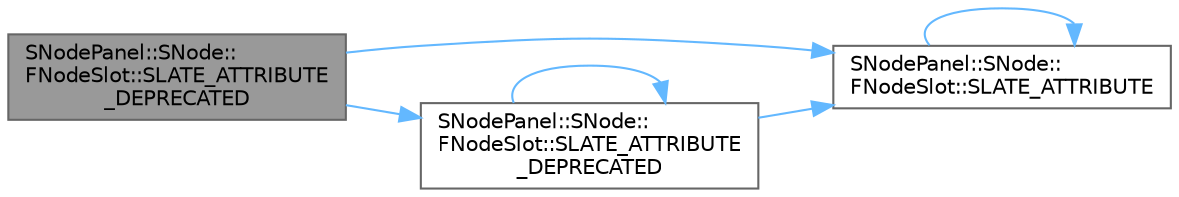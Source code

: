 digraph "SNodePanel::SNode::FNodeSlot::SLATE_ATTRIBUTE_DEPRECATED"
{
 // INTERACTIVE_SVG=YES
 // LATEX_PDF_SIZE
  bgcolor="transparent";
  edge [fontname=Helvetica,fontsize=10,labelfontname=Helvetica,labelfontsize=10];
  node [fontname=Helvetica,fontsize=10,shape=box,height=0.2,width=0.4];
  rankdir="LR";
  Node1 [id="Node000001",label="SNodePanel::SNode::\lFNodeSlot::SLATE_ATTRIBUTE\l_DEPRECATED",height=0.2,width=0.4,color="gray40", fillcolor="grey60", style="filled", fontcolor="black",tooltip=" "];
  Node1 -> Node2 [id="edge1_Node000001_Node000002",color="steelblue1",style="solid",tooltip=" "];
  Node2 [id="Node000002",label="SNodePanel::SNode::\lFNodeSlot::SLATE_ATTRIBUTE",height=0.2,width=0.4,color="grey40", fillcolor="white", style="filled",URL="$d8/d2e/classSNodePanel_1_1SNode_1_1FNodeSlot.html#a80bb988b7a2ceb436014d17903244e45",tooltip=" "];
  Node2 -> Node2 [id="edge2_Node000002_Node000002",color="steelblue1",style="solid",tooltip=" "];
  Node1 -> Node3 [id="edge3_Node000001_Node000003",color="steelblue1",style="solid",tooltip=" "];
  Node3 [id="Node000003",label="SNodePanel::SNode::\lFNodeSlot::SLATE_ATTRIBUTE\l_DEPRECATED",height=0.2,width=0.4,color="grey40", fillcolor="white", style="filled",URL="$d8/d2e/classSNodePanel_1_1SNode_1_1FNodeSlot.html#a568484e72a34d945216e817241e47ac6",tooltip=" "];
  Node3 -> Node2 [id="edge4_Node000003_Node000002",color="steelblue1",style="solid",tooltip=" "];
  Node3 -> Node3 [id="edge5_Node000003_Node000003",color="steelblue1",style="solid",tooltip=" "];
}
